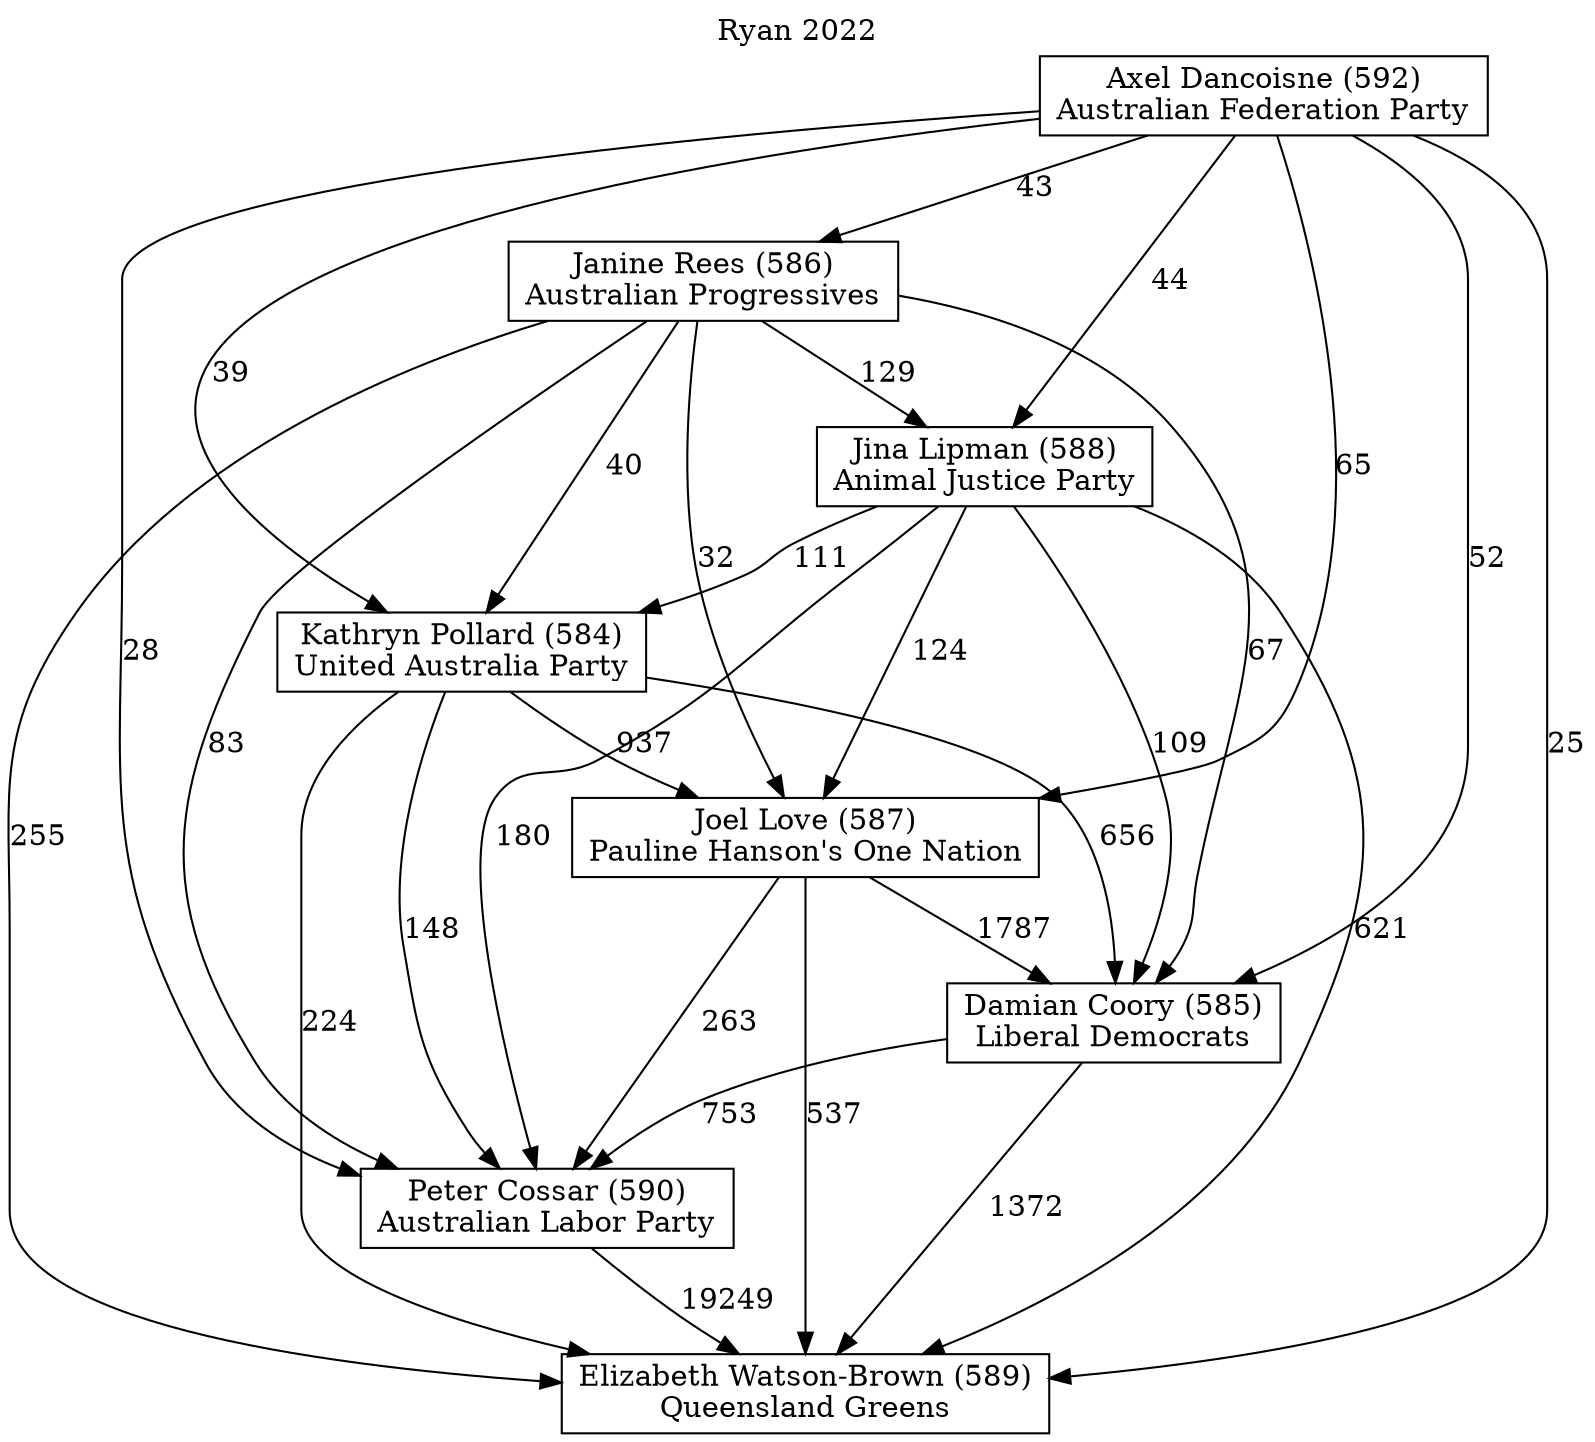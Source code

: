 // House preference flow
digraph "Elizabeth Watson-Brown (589)_Ryan_2022" {
	graph [label="Ryan 2022" labelloc=t mclimit=10]
	node [shape=box]
	"Joel Love (587)" [label="Joel Love (587)
Pauline Hanson's One Nation"]
	"Kathryn Pollard (584)" [label="Kathryn Pollard (584)
United Australia Party"]
	"Axel Dancoisne (592)" [label="Axel Dancoisne (592)
Australian Federation Party"]
	"Janine Rees (586)" [label="Janine Rees (586)
Australian Progressives"]
	"Jina Lipman (588)" [label="Jina Lipman (588)
Animal Justice Party"]
	"Damian Coory (585)" [label="Damian Coory (585)
Liberal Democrats"]
	"Elizabeth Watson-Brown (589)" [label="Elizabeth Watson-Brown (589)
Queensland Greens"]
	"Peter Cossar (590)" [label="Peter Cossar (590)
Australian Labor Party"]
	"Jina Lipman (588)" -> "Joel Love (587)" [label=124]
	"Axel Dancoisne (592)" -> "Kathryn Pollard (584)" [label=39]
	"Damian Coory (585)" -> "Peter Cossar (590)" [label=753]
	"Joel Love (587)" -> "Peter Cossar (590)" [label=263]
	"Axel Dancoisne (592)" -> "Joel Love (587)" [label=65]
	"Jina Lipman (588)" -> "Elizabeth Watson-Brown (589)" [label=621]
	"Jina Lipman (588)" -> "Peter Cossar (590)" [label=180]
	"Janine Rees (586)" -> "Jina Lipman (588)" [label=129]
	"Axel Dancoisne (592)" -> "Janine Rees (586)" [label=43]
	"Janine Rees (586)" -> "Kathryn Pollard (584)" [label=40]
	"Joel Love (587)" -> "Damian Coory (585)" [label=1787]
	"Kathryn Pollard (584)" -> "Elizabeth Watson-Brown (589)" [label=224]
	"Janine Rees (586)" -> "Peter Cossar (590)" [label=83]
	"Janine Rees (586)" -> "Joel Love (587)" [label=32]
	"Peter Cossar (590)" -> "Elizabeth Watson-Brown (589)" [label=19249]
	"Axel Dancoisne (592)" -> "Jina Lipman (588)" [label=44]
	"Kathryn Pollard (584)" -> "Damian Coory (585)" [label=656]
	"Jina Lipman (588)" -> "Kathryn Pollard (584)" [label=111]
	"Janine Rees (586)" -> "Elizabeth Watson-Brown (589)" [label=255]
	"Janine Rees (586)" -> "Damian Coory (585)" [label=67]
	"Axel Dancoisne (592)" -> "Damian Coory (585)" [label=52]
	"Jina Lipman (588)" -> "Damian Coory (585)" [label=109]
	"Axel Dancoisne (592)" -> "Peter Cossar (590)" [label=28]
	"Damian Coory (585)" -> "Elizabeth Watson-Brown (589)" [label=1372]
	"Joel Love (587)" -> "Elizabeth Watson-Brown (589)" [label=537]
	"Kathryn Pollard (584)" -> "Joel Love (587)" [label=937]
	"Kathryn Pollard (584)" -> "Peter Cossar (590)" [label=148]
	"Axel Dancoisne (592)" -> "Elizabeth Watson-Brown (589)" [label=25]
}
